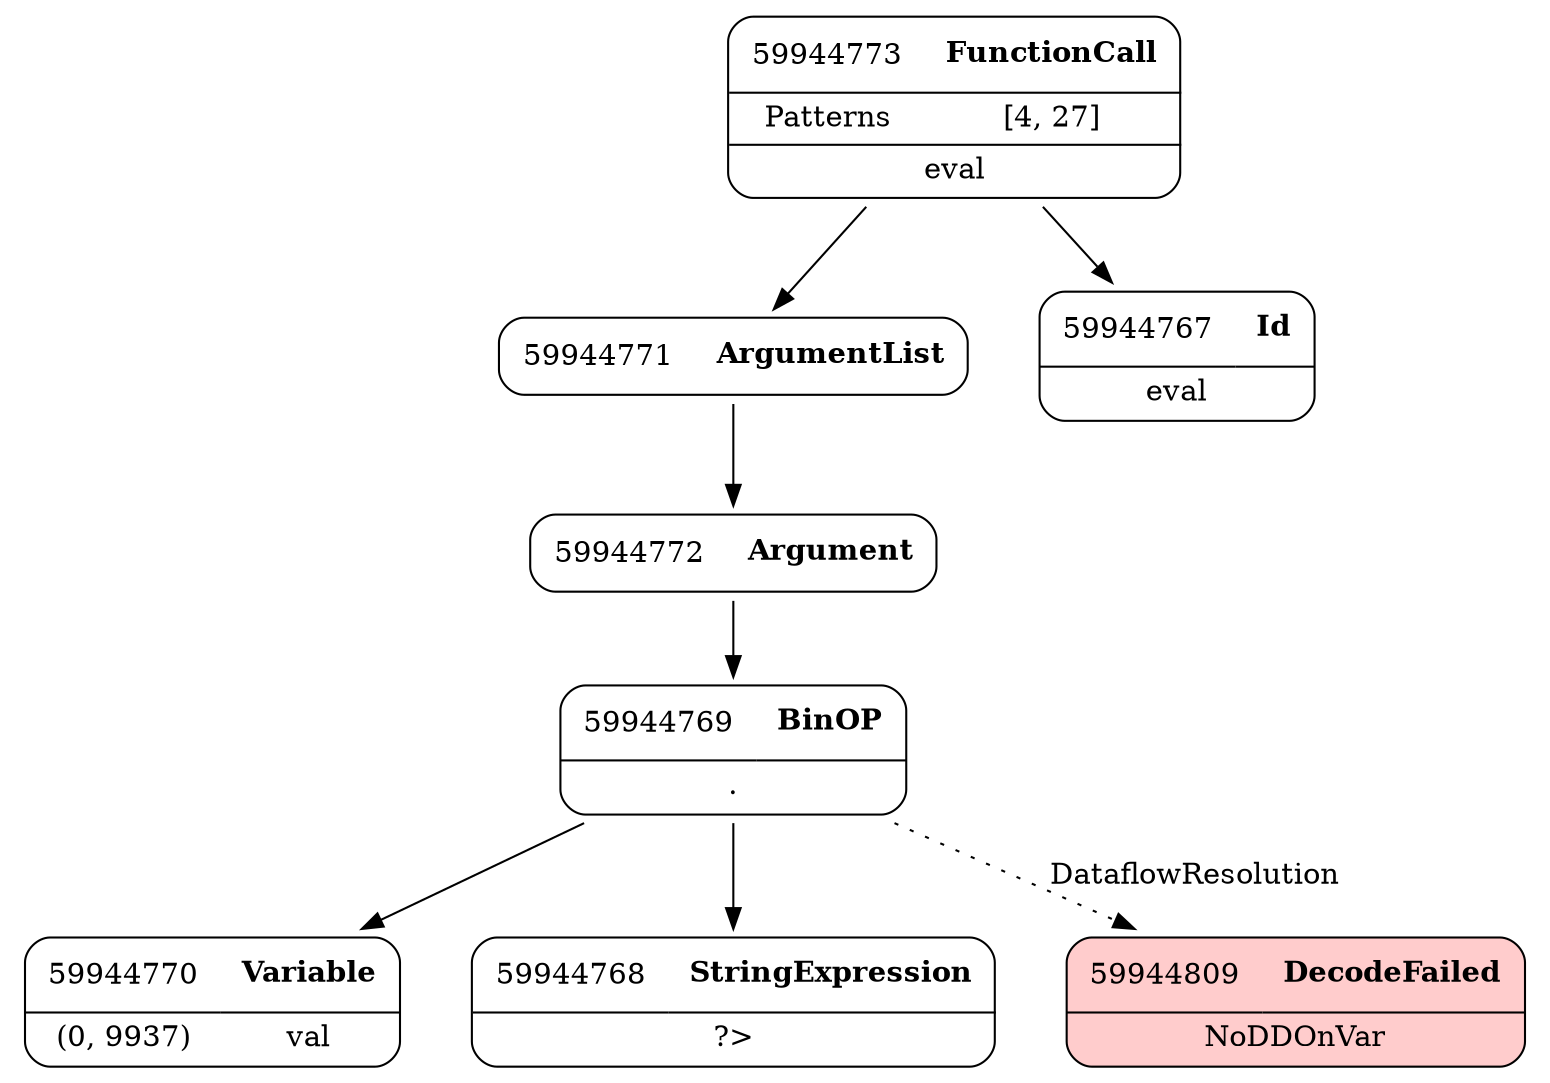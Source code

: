 digraph ast {
node [shape=none];
59944770 [label=<<TABLE border='1' cellspacing='0' cellpadding='10' style='rounded' ><TR><TD border='0'>59944770</TD><TD border='0'><B>Variable</B></TD></TR><HR/><TR><TD border='0' cellpadding='5'>(0, 9937)</TD><TD border='0' cellpadding='5'>val</TD></TR></TABLE>>];
59944771 [label=<<TABLE border='1' cellspacing='0' cellpadding='10' style='rounded' ><TR><TD border='0'>59944771</TD><TD border='0'><B>ArgumentList</B></TD></TR></TABLE>>];
59944771 -> 59944772 [weight=2];
59944768 [label=<<TABLE border='1' cellspacing='0' cellpadding='10' style='rounded' ><TR><TD border='0'>59944768</TD><TD border='0'><B>StringExpression</B></TD></TR><HR/><TR><TD border='0' cellpadding='5' colspan='2'>?&gt;</TD></TR></TABLE>>];
59944769 [label=<<TABLE border='1' cellspacing='0' cellpadding='10' style='rounded' ><TR><TD border='0'>59944769</TD><TD border='0'><B>BinOP</B></TD></TR><HR/><TR><TD border='0' cellpadding='5' colspan='2'>.</TD></TR></TABLE>>];
59944769 -> 59944768 [weight=2];
59944769 -> 59944770 [weight=2];
59944769 -> 59944809 [style=dotted,label=DataflowResolution];
59944772 [label=<<TABLE border='1' cellspacing='0' cellpadding='10' style='rounded' ><TR><TD border='0'>59944772</TD><TD border='0'><B>Argument</B></TD></TR></TABLE>>];
59944772 -> 59944769 [weight=2];
59944773 [label=<<TABLE border='1' cellspacing='0' cellpadding='10' style='rounded' ><TR><TD border='0'>59944773</TD><TD border='0'><B>FunctionCall</B></TD></TR><HR/><TR><TD border='0' cellpadding='5'>Patterns</TD><TD border='0' cellpadding='5'>[4, 27]</TD></TR><HR/><TR><TD border='0' cellpadding='5' colspan='2'>eval</TD></TR></TABLE>>];
59944773 -> 59944767 [weight=2];
59944773 -> 59944771 [weight=2];
59944809 [label=<<TABLE border='1' cellspacing='0' cellpadding='10' style='rounded' bgcolor='#FFCCCC' ><TR><TD border='0'>59944809</TD><TD border='0'><B>DecodeFailed</B></TD></TR><HR/><TR><TD border='0' cellpadding='5' colspan='2'>NoDDOnVar</TD></TR></TABLE>>];
59944767 [label=<<TABLE border='1' cellspacing='0' cellpadding='10' style='rounded' ><TR><TD border='0'>59944767</TD><TD border='0'><B>Id</B></TD></TR><HR/><TR><TD border='0' cellpadding='5' colspan='2'>eval</TD></TR></TABLE>>];
}
